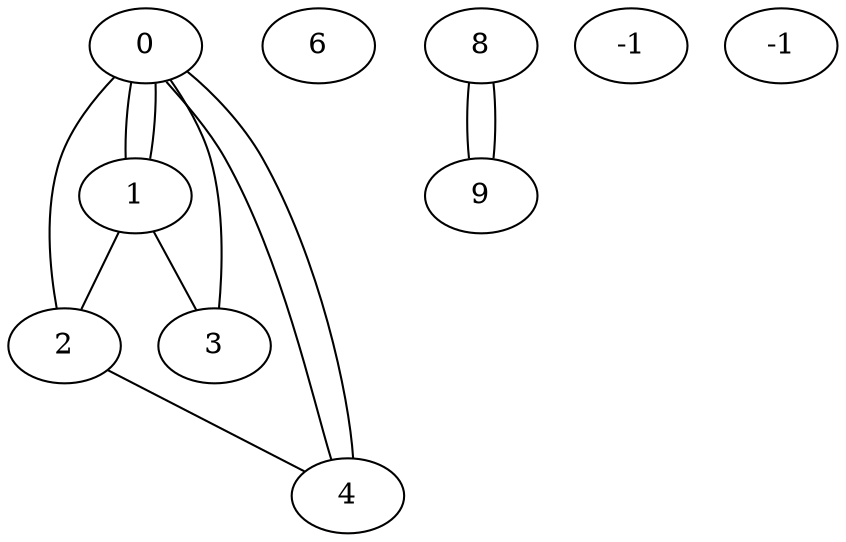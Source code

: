 graph grafo{
	0[label="0"]
	1[label="1"]
	2[label="2"]
	3[label="3"]
	4[label="4"]
	5[label="6"]
	6[label="8"]
	7[label="9"]
	8[label="-1"]
	9[label="-1"]

	0 -- 1
	0 -- 1
	0 -- 2
	0 -- 3
	0 -- 4
	0 -- 4
	1 -- 2
	1 -- 3
	2 -- 4
	6 -- 7
	6 -- 7

}

